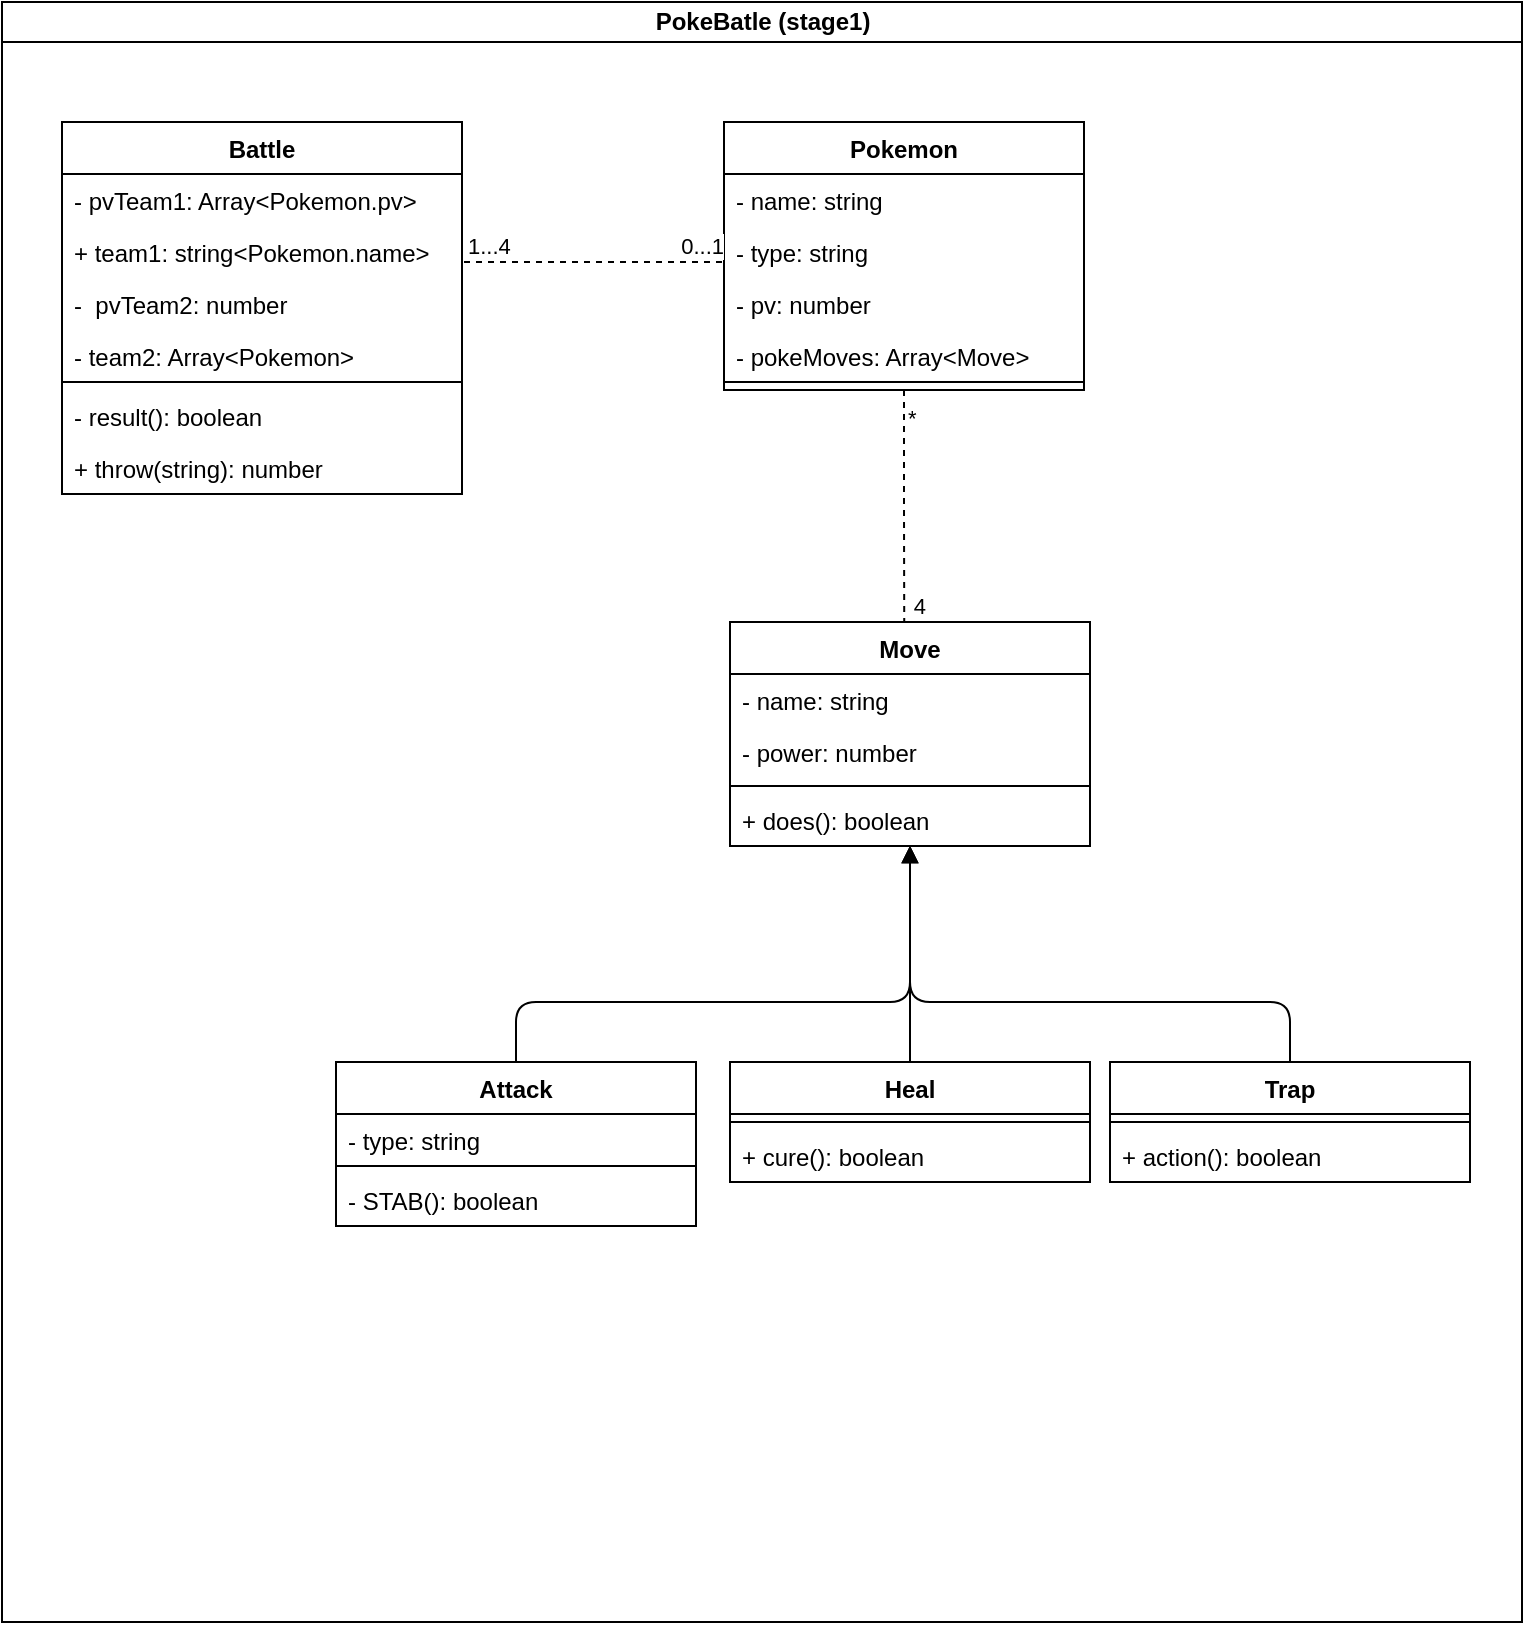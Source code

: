 <mxfile version="14.1.8" type="github">
  <diagram id="prtHgNgQTEPvFCAcTncT" name="Page-1">
    <mxGraphModel dx="1221" dy="706" grid="1" gridSize="10" guides="1" tooltips="1" connect="1" arrows="1" fold="1" page="1" pageScale="1" pageWidth="827" pageHeight="1169" math="0" shadow="0">
      <root>
        <mxCell id="0" />
        <mxCell id="1" parent="0" />
        <mxCell id="dNxyNK7c78bLwvsdeMH5-11" value="PokeBatle (stage1)" style="swimlane;html=1;startSize=20;horizontal=1;containerType=tree;glass=0;" parent="1" vertex="1">
          <mxGeometry x="67" y="20" width="760" height="810" as="geometry" />
        </mxCell>
        <mxCell id="mLjr8I31Hqfwe-pCWp4u-1" value="Battle" style="swimlane;fontStyle=1;align=center;verticalAlign=top;childLayout=stackLayout;horizontal=1;startSize=26;horizontalStack=0;resizeParent=1;resizeParentMax=0;resizeLast=0;collapsible=1;marginBottom=0;" vertex="1" parent="dNxyNK7c78bLwvsdeMH5-11">
          <mxGeometry x="30" y="60" width="200" height="186" as="geometry" />
        </mxCell>
        <mxCell id="mLjr8I31Hqfwe-pCWp4u-6" value="- pvTeam1: Array&lt;Pokemon.pv&gt;" style="text;strokeColor=none;fillColor=none;align=left;verticalAlign=top;spacingLeft=4;spacingRight=4;overflow=hidden;rotatable=0;points=[[0,0.5],[1,0.5]];portConstraint=eastwest;" vertex="1" parent="mLjr8I31Hqfwe-pCWp4u-1">
          <mxGeometry y="26" width="200" height="26" as="geometry" />
        </mxCell>
        <mxCell id="mLjr8I31Hqfwe-pCWp4u-5" value="+ team1: string&lt;Pokemon.name&gt;" style="text;strokeColor=none;fillColor=none;align=left;verticalAlign=top;spacingLeft=4;spacingRight=4;overflow=hidden;rotatable=0;points=[[0,0.5],[1,0.5]];portConstraint=eastwest;" vertex="1" parent="mLjr8I31Hqfwe-pCWp4u-1">
          <mxGeometry y="52" width="200" height="26" as="geometry" />
        </mxCell>
        <mxCell id="mLjr8I31Hqfwe-pCWp4u-8" value="-  pvTeam2: number" style="text;strokeColor=none;fillColor=none;align=left;verticalAlign=top;spacingLeft=4;spacingRight=4;overflow=hidden;rotatable=0;points=[[0,0.5],[1,0.5]];portConstraint=eastwest;" vertex="1" parent="mLjr8I31Hqfwe-pCWp4u-1">
          <mxGeometry y="78" width="200" height="26" as="geometry" />
        </mxCell>
        <mxCell id="mLjr8I31Hqfwe-pCWp4u-7" value="- team2: Array&lt;Pokemon&gt;" style="text;strokeColor=none;fillColor=none;align=left;verticalAlign=top;spacingLeft=4;spacingRight=4;overflow=hidden;rotatable=0;points=[[0,0.5],[1,0.5]];portConstraint=eastwest;" vertex="1" parent="mLjr8I31Hqfwe-pCWp4u-1">
          <mxGeometry y="104" width="200" height="22" as="geometry" />
        </mxCell>
        <mxCell id="mLjr8I31Hqfwe-pCWp4u-3" value="" style="line;strokeWidth=1;fillColor=none;align=left;verticalAlign=middle;spacingTop=-1;spacingLeft=3;spacingRight=3;rotatable=0;labelPosition=right;points=[];portConstraint=eastwest;" vertex="1" parent="mLjr8I31Hqfwe-pCWp4u-1">
          <mxGeometry y="126" width="200" height="8" as="geometry" />
        </mxCell>
        <mxCell id="mLjr8I31Hqfwe-pCWp4u-10" value="- result(): boolean" style="text;strokeColor=none;fillColor=none;align=left;verticalAlign=top;spacingLeft=4;spacingRight=4;overflow=hidden;rotatable=0;points=[[0,0.5],[1,0.5]];portConstraint=eastwest;" vertex="1" parent="mLjr8I31Hqfwe-pCWp4u-1">
          <mxGeometry y="134" width="200" height="26" as="geometry" />
        </mxCell>
        <mxCell id="mLjr8I31Hqfwe-pCWp4u-9" value="+ throw(string): number" style="text;strokeColor=none;fillColor=none;align=left;verticalAlign=top;spacingLeft=4;spacingRight=4;overflow=hidden;rotatable=0;points=[[0,0.5],[1,0.5]];portConstraint=eastwest;" vertex="1" parent="mLjr8I31Hqfwe-pCWp4u-1">
          <mxGeometry y="160" width="200" height="26" as="geometry" />
        </mxCell>
        <mxCell id="mLjr8I31Hqfwe-pCWp4u-11" value="Pokemon" style="swimlane;fontStyle=1;align=center;verticalAlign=top;childLayout=stackLayout;horizontal=1;startSize=26;horizontalStack=0;resizeParent=1;resizeParentMax=0;resizeLast=0;collapsible=1;marginBottom=0;" vertex="1" parent="dNxyNK7c78bLwvsdeMH5-11">
          <mxGeometry x="361" y="60" width="180" height="134" as="geometry" />
        </mxCell>
        <mxCell id="mLjr8I31Hqfwe-pCWp4u-12" value="- name: string" style="text;strokeColor=none;fillColor=none;align=left;verticalAlign=top;spacingLeft=4;spacingRight=4;overflow=hidden;rotatable=0;points=[[0,0.5],[1,0.5]];portConstraint=eastwest;" vertex="1" parent="mLjr8I31Hqfwe-pCWp4u-11">
          <mxGeometry y="26" width="180" height="26" as="geometry" />
        </mxCell>
        <mxCell id="mLjr8I31Hqfwe-pCWp4u-13" value="- type: string" style="text;strokeColor=none;fillColor=none;align=left;verticalAlign=top;spacingLeft=4;spacingRight=4;overflow=hidden;rotatable=0;points=[[0,0.5],[1,0.5]];portConstraint=eastwest;" vertex="1" parent="mLjr8I31Hqfwe-pCWp4u-11">
          <mxGeometry y="52" width="180" height="26" as="geometry" />
        </mxCell>
        <mxCell id="mLjr8I31Hqfwe-pCWp4u-39" value="- pv: number" style="text;strokeColor=none;fillColor=none;align=left;verticalAlign=top;spacingLeft=4;spacingRight=4;overflow=hidden;rotatable=0;points=[[0,0.5],[1,0.5]];portConstraint=eastwest;" vertex="1" parent="mLjr8I31Hqfwe-pCWp4u-11">
          <mxGeometry y="78" width="180" height="26" as="geometry" />
        </mxCell>
        <mxCell id="mLjr8I31Hqfwe-pCWp4u-14" value="- pokeMoves: Array&lt;Move&gt;" style="text;strokeColor=none;fillColor=none;align=left;verticalAlign=top;spacingLeft=4;spacingRight=4;overflow=hidden;rotatable=0;points=[[0,0.5],[1,0.5]];portConstraint=eastwest;" vertex="1" parent="mLjr8I31Hqfwe-pCWp4u-11">
          <mxGeometry y="104" width="180" height="22" as="geometry" />
        </mxCell>
        <mxCell id="mLjr8I31Hqfwe-pCWp4u-15" value="" style="line;strokeWidth=1;fillColor=none;align=left;verticalAlign=middle;spacingTop=-1;spacingLeft=3;spacingRight=3;rotatable=0;labelPosition=right;points=[];portConstraint=eastwest;" vertex="1" parent="mLjr8I31Hqfwe-pCWp4u-11">
          <mxGeometry y="126" width="180" height="8" as="geometry" />
        </mxCell>
        <mxCell id="mLjr8I31Hqfwe-pCWp4u-20" value="" style="endArrow=none;html=1;edgeStyle=orthogonalEdgeStyle;dashed=1;" edge="1" parent="dNxyNK7c78bLwvsdeMH5-11">
          <mxGeometry relative="1" as="geometry">
            <mxPoint x="231" y="130" as="sourcePoint" />
            <mxPoint x="361" y="130" as="targetPoint" />
          </mxGeometry>
        </mxCell>
        <mxCell id="mLjr8I31Hqfwe-pCWp4u-21" value="1...4" style="edgeLabel;resizable=0;html=1;align=left;verticalAlign=bottom;" connectable="0" vertex="1" parent="mLjr8I31Hqfwe-pCWp4u-20">
          <mxGeometry x="-1" relative="1" as="geometry" />
        </mxCell>
        <mxCell id="mLjr8I31Hqfwe-pCWp4u-22" value="0...1" style="edgeLabel;resizable=0;html=1;align=right;verticalAlign=bottom;" connectable="0" vertex="1" parent="mLjr8I31Hqfwe-pCWp4u-20">
          <mxGeometry x="1" relative="1" as="geometry" />
        </mxCell>
        <mxCell id="mLjr8I31Hqfwe-pCWp4u-23" value="" style="endArrow=none;html=1;edgeStyle=orthogonalEdgeStyle;exitX=0.5;exitY=1;exitDx=0;exitDy=0;dashed=1;entryX=0.484;entryY=0.004;entryDx=0;entryDy=0;entryPerimeter=0;" edge="1" parent="dNxyNK7c78bLwvsdeMH5-11" source="mLjr8I31Hqfwe-pCWp4u-11" target="mLjr8I31Hqfwe-pCWp4u-27">
          <mxGeometry relative="1" as="geometry">
            <mxPoint x="374" y="220" as="sourcePoint" />
            <mxPoint x="410" y="310" as="targetPoint" />
          </mxGeometry>
        </mxCell>
        <mxCell id="mLjr8I31Hqfwe-pCWp4u-24" value="*" style="edgeLabel;resizable=0;html=1;align=left;verticalAlign=bottom;" connectable="0" vertex="1" parent="mLjr8I31Hqfwe-pCWp4u-23">
          <mxGeometry x="-1" relative="1" as="geometry">
            <mxPoint y="22" as="offset" />
          </mxGeometry>
        </mxCell>
        <mxCell id="mLjr8I31Hqfwe-pCWp4u-25" value="4" style="edgeLabel;resizable=0;html=1;align=right;verticalAlign=bottom;" connectable="0" vertex="1" parent="mLjr8I31Hqfwe-pCWp4u-23">
          <mxGeometry x="1" relative="1" as="geometry">
            <mxPoint x="11.88" as="offset" />
          </mxGeometry>
        </mxCell>
        <mxCell id="mLjr8I31Hqfwe-pCWp4u-27" value="Move" style="swimlane;fontStyle=1;align=center;verticalAlign=top;childLayout=stackLayout;horizontal=1;startSize=26;horizontalStack=0;resizeParent=1;resizeParentMax=0;resizeLast=0;collapsible=1;marginBottom=0;" vertex="1" parent="dNxyNK7c78bLwvsdeMH5-11">
          <mxGeometry x="364" y="310" width="180" height="112" as="geometry" />
        </mxCell>
        <mxCell id="mLjr8I31Hqfwe-pCWp4u-28" value="- name: string" style="text;strokeColor=none;fillColor=none;align=left;verticalAlign=top;spacingLeft=4;spacingRight=4;overflow=hidden;rotatable=0;points=[[0,0.5],[1,0.5]];portConstraint=eastwest;" vertex="1" parent="mLjr8I31Hqfwe-pCWp4u-27">
          <mxGeometry y="26" width="180" height="26" as="geometry" />
        </mxCell>
        <mxCell id="mLjr8I31Hqfwe-pCWp4u-29" value="- power: number" style="text;strokeColor=none;fillColor=none;align=left;verticalAlign=top;spacingLeft=4;spacingRight=4;overflow=hidden;rotatable=0;points=[[0,0.5],[1,0.5]];portConstraint=eastwest;" vertex="1" parent="mLjr8I31Hqfwe-pCWp4u-27">
          <mxGeometry y="52" width="180" height="26" as="geometry" />
        </mxCell>
        <mxCell id="mLjr8I31Hqfwe-pCWp4u-31" value="" style="line;strokeWidth=1;fillColor=none;align=left;verticalAlign=middle;spacingTop=-1;spacingLeft=3;spacingRight=3;rotatable=0;labelPosition=right;points=[];portConstraint=eastwest;" vertex="1" parent="mLjr8I31Hqfwe-pCWp4u-27">
          <mxGeometry y="78" width="180" height="8" as="geometry" />
        </mxCell>
        <mxCell id="mLjr8I31Hqfwe-pCWp4u-116" value="+ does(): boolean" style="text;strokeColor=none;fillColor=none;align=left;verticalAlign=top;spacingLeft=4;spacingRight=4;overflow=hidden;rotatable=0;points=[[0,0.5],[1,0.5]];portConstraint=eastwest;" vertex="1" parent="mLjr8I31Hqfwe-pCWp4u-27">
          <mxGeometry y="86" width="180" height="26" as="geometry" />
        </mxCell>
        <mxCell id="mLjr8I31Hqfwe-pCWp4u-44" value="Heal" style="swimlane;fontStyle=1;align=center;verticalAlign=top;childLayout=stackLayout;horizontal=1;startSize=26;horizontalStack=0;resizeParent=1;resizeParentMax=0;resizeLast=0;collapsible=1;marginBottom=0;" vertex="1" parent="dNxyNK7c78bLwvsdeMH5-11">
          <mxGeometry x="364" y="530" width="180" height="60" as="geometry" />
        </mxCell>
        <mxCell id="mLjr8I31Hqfwe-pCWp4u-47" value="" style="line;strokeWidth=1;fillColor=none;align=left;verticalAlign=middle;spacingTop=-1;spacingLeft=3;spacingRight=3;rotatable=0;labelPosition=right;points=[];portConstraint=eastwest;" vertex="1" parent="mLjr8I31Hqfwe-pCWp4u-44">
          <mxGeometry y="26" width="180" height="8" as="geometry" />
        </mxCell>
        <mxCell id="mLjr8I31Hqfwe-pCWp4u-117" value="+ cure(): boolean" style="text;strokeColor=none;fillColor=none;align=left;verticalAlign=top;spacingLeft=4;spacingRight=4;overflow=hidden;rotatable=0;points=[[0,0.5],[1,0.5]];portConstraint=eastwest;" vertex="1" parent="mLjr8I31Hqfwe-pCWp4u-44">
          <mxGeometry y="34" width="180" height="26" as="geometry" />
        </mxCell>
        <mxCell id="mLjr8I31Hqfwe-pCWp4u-48" value="Trap" style="swimlane;fontStyle=1;align=center;verticalAlign=top;childLayout=stackLayout;horizontal=1;startSize=26;horizontalStack=0;resizeParent=1;resizeParentMax=0;resizeLast=0;collapsible=1;marginBottom=0;" vertex="1" parent="dNxyNK7c78bLwvsdeMH5-11">
          <mxGeometry x="554" y="530" width="180" height="60" as="geometry" />
        </mxCell>
        <mxCell id="mLjr8I31Hqfwe-pCWp4u-50" value="" style="line;strokeWidth=1;fillColor=none;align=left;verticalAlign=middle;spacingTop=-1;spacingLeft=3;spacingRight=3;rotatable=0;labelPosition=right;points=[];portConstraint=eastwest;" vertex="1" parent="mLjr8I31Hqfwe-pCWp4u-48">
          <mxGeometry y="26" width="180" height="8" as="geometry" />
        </mxCell>
        <mxCell id="mLjr8I31Hqfwe-pCWp4u-51" value="+ action(): boolean" style="text;strokeColor=none;fillColor=none;align=left;verticalAlign=top;spacingLeft=4;spacingRight=4;overflow=hidden;rotatable=0;points=[[0,0.5],[1,0.5]];portConstraint=eastwest;" vertex="1" parent="mLjr8I31Hqfwe-pCWp4u-48">
          <mxGeometry y="34" width="180" height="26" as="geometry" />
        </mxCell>
        <mxCell id="mLjr8I31Hqfwe-pCWp4u-52" value="Attack" style="swimlane;fontStyle=1;align=center;verticalAlign=top;childLayout=stackLayout;horizontal=1;startSize=26;horizontalStack=0;resizeParent=1;resizeParentMax=0;resizeLast=0;collapsible=1;marginBottom=0;" vertex="1" parent="dNxyNK7c78bLwvsdeMH5-11">
          <mxGeometry x="167" y="530" width="180" height="82" as="geometry" />
        </mxCell>
        <mxCell id="mLjr8I31Hqfwe-pCWp4u-134" value="- type: string" style="text;strokeColor=none;fillColor=none;align=left;verticalAlign=top;spacingLeft=4;spacingRight=4;overflow=hidden;rotatable=0;points=[[0,0.5],[1,0.5]];portConstraint=eastwest;" vertex="1" parent="mLjr8I31Hqfwe-pCWp4u-52">
          <mxGeometry y="26" width="180" height="22" as="geometry" />
        </mxCell>
        <mxCell id="mLjr8I31Hqfwe-pCWp4u-55" value="" style="line;strokeWidth=1;fillColor=none;align=left;verticalAlign=middle;spacingTop=-1;spacingLeft=3;spacingRight=3;rotatable=0;labelPosition=right;points=[];portConstraint=eastwest;" vertex="1" parent="mLjr8I31Hqfwe-pCWp4u-52">
          <mxGeometry y="48" width="180" height="8" as="geometry" />
        </mxCell>
        <mxCell id="mLjr8I31Hqfwe-pCWp4u-33" value="- STAB(): boolean" style="text;strokeColor=none;fillColor=none;align=left;verticalAlign=top;spacingLeft=4;spacingRight=4;overflow=hidden;rotatable=0;points=[[0,0.5],[1,0.5]];portConstraint=eastwest;" vertex="1" parent="mLjr8I31Hqfwe-pCWp4u-52">
          <mxGeometry y="56" width="180" height="26" as="geometry" />
        </mxCell>
        <mxCell id="mLjr8I31Hqfwe-pCWp4u-59" value="" style="endArrow=block;endFill=1;html=1;edgeStyle=orthogonalEdgeStyle;align=left;verticalAlign=top;exitX=0.5;exitY=0;exitDx=0;exitDy=0;entryX=0.5;entryY=1;entryDx=0;entryDy=0;" edge="1" parent="dNxyNK7c78bLwvsdeMH5-11" source="mLjr8I31Hqfwe-pCWp4u-52" target="mLjr8I31Hqfwe-pCWp4u-27">
          <mxGeometry x="-1" relative="1" as="geometry">
            <mxPoint x="187" y="590" as="sourcePoint" />
            <mxPoint x="454" y="470" as="targetPoint" />
            <Array as="points">
              <mxPoint x="257" y="500" />
              <mxPoint x="454" y="500" />
            </Array>
          </mxGeometry>
        </mxCell>
        <mxCell id="mLjr8I31Hqfwe-pCWp4u-61" value="" style="endArrow=block;endFill=1;html=1;edgeStyle=orthogonalEdgeStyle;align=left;verticalAlign=top;exitX=0.5;exitY=0;exitDx=0;exitDy=0;entryX=0.5;entryY=1;entryDx=0;entryDy=0;" edge="1" parent="dNxyNK7c78bLwvsdeMH5-11" source="mLjr8I31Hqfwe-pCWp4u-44" target="mLjr8I31Hqfwe-pCWp4u-27">
          <mxGeometry x="-1" relative="1" as="geometry">
            <mxPoint x="387" y="530" as="sourcePoint" />
            <mxPoint x="454" y="470" as="targetPoint" />
            <Array as="points" />
          </mxGeometry>
        </mxCell>
        <mxCell id="mLjr8I31Hqfwe-pCWp4u-63" value="" style="endArrow=block;endFill=1;html=1;edgeStyle=orthogonalEdgeStyle;align=left;verticalAlign=top;exitX=0.5;exitY=0;exitDx=0;exitDy=0;entryX=0.5;entryY=1;entryDx=0;entryDy=0;" edge="1" parent="dNxyNK7c78bLwvsdeMH5-11" source="mLjr8I31Hqfwe-pCWp4u-48" target="mLjr8I31Hqfwe-pCWp4u-27">
          <mxGeometry x="-1" relative="1" as="geometry">
            <mxPoint x="257" y="530" as="sourcePoint" />
            <mxPoint x="454" y="470" as="targetPoint" />
            <Array as="points">
              <mxPoint x="644" y="500" />
              <mxPoint x="454" y="500" />
            </Array>
          </mxGeometry>
        </mxCell>
      </root>
    </mxGraphModel>
  </diagram>
</mxfile>
